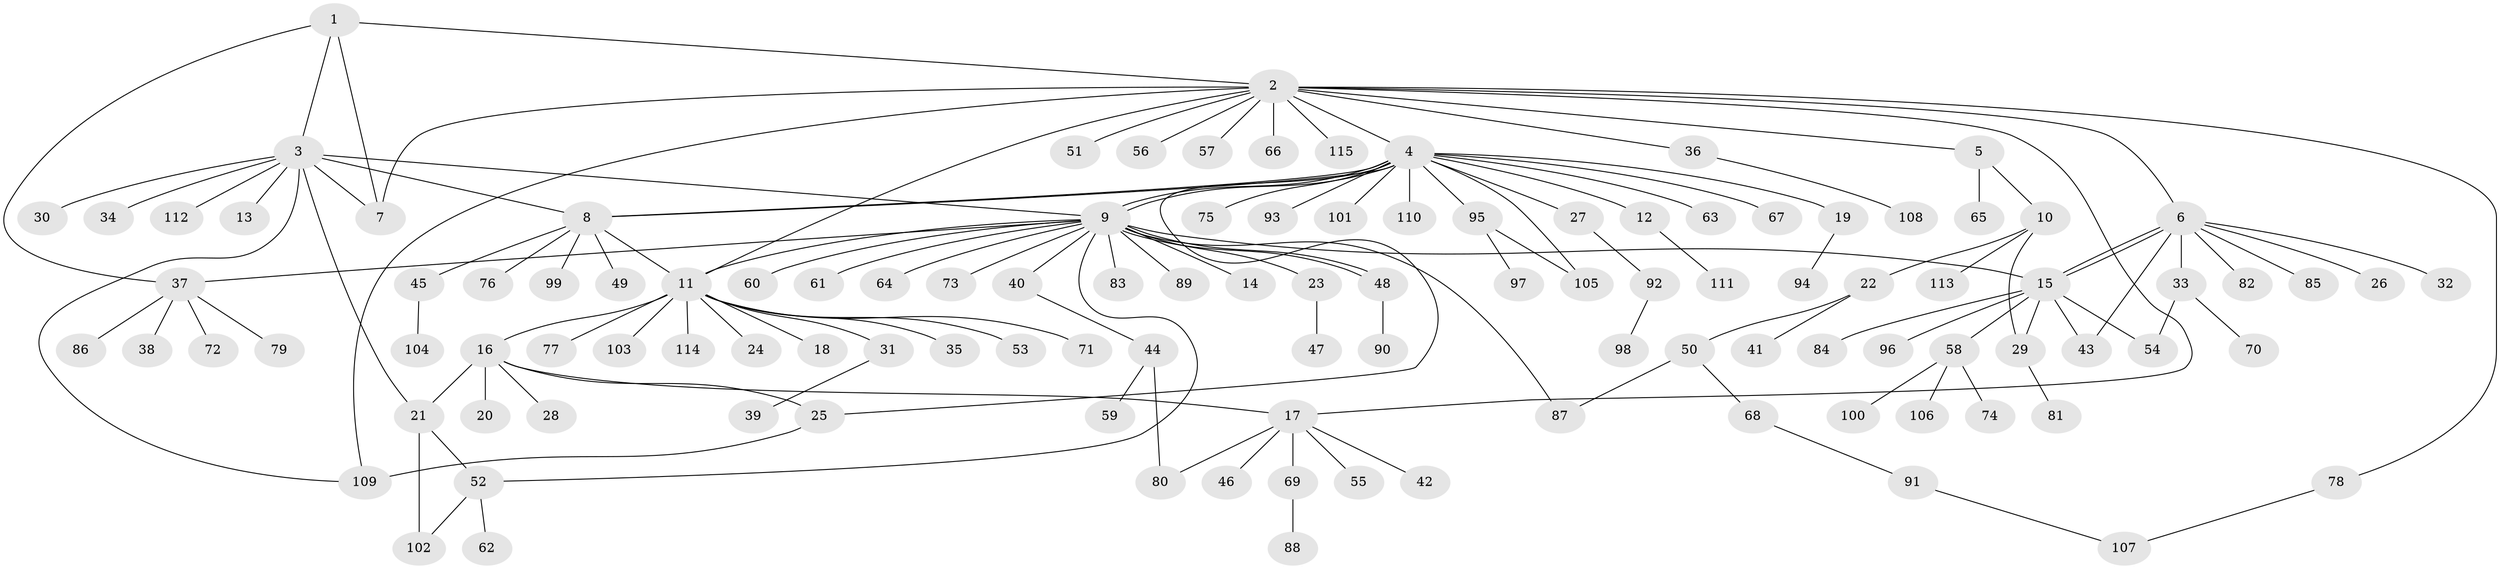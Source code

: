 // coarse degree distribution, {11: 0.021739130434782608, 19: 0.021739130434782608, 8: 0.021739130434782608, 4: 0.043478260869565216, 6: 0.021739130434782608, 2: 0.15217391304347827, 10: 0.021739130434782608, 1: 0.6086956521739131, 7: 0.043478260869565216, 5: 0.021739130434782608, 3: 0.021739130434782608}
// Generated by graph-tools (version 1.1) at 2025/18/03/04/25 18:18:13]
// undirected, 115 vertices, 140 edges
graph export_dot {
graph [start="1"]
  node [color=gray90,style=filled];
  1;
  2;
  3;
  4;
  5;
  6;
  7;
  8;
  9;
  10;
  11;
  12;
  13;
  14;
  15;
  16;
  17;
  18;
  19;
  20;
  21;
  22;
  23;
  24;
  25;
  26;
  27;
  28;
  29;
  30;
  31;
  32;
  33;
  34;
  35;
  36;
  37;
  38;
  39;
  40;
  41;
  42;
  43;
  44;
  45;
  46;
  47;
  48;
  49;
  50;
  51;
  52;
  53;
  54;
  55;
  56;
  57;
  58;
  59;
  60;
  61;
  62;
  63;
  64;
  65;
  66;
  67;
  68;
  69;
  70;
  71;
  72;
  73;
  74;
  75;
  76;
  77;
  78;
  79;
  80;
  81;
  82;
  83;
  84;
  85;
  86;
  87;
  88;
  89;
  90;
  91;
  92;
  93;
  94;
  95;
  96;
  97;
  98;
  99;
  100;
  101;
  102;
  103;
  104;
  105;
  106;
  107;
  108;
  109;
  110;
  111;
  112;
  113;
  114;
  115;
  1 -- 2;
  1 -- 3;
  1 -- 7;
  1 -- 37;
  2 -- 4;
  2 -- 5;
  2 -- 6;
  2 -- 7;
  2 -- 11;
  2 -- 17;
  2 -- 36;
  2 -- 51;
  2 -- 56;
  2 -- 57;
  2 -- 66;
  2 -- 78;
  2 -- 109;
  2 -- 115;
  3 -- 7;
  3 -- 8;
  3 -- 9;
  3 -- 13;
  3 -- 21;
  3 -- 30;
  3 -- 34;
  3 -- 109;
  3 -- 112;
  4 -- 8;
  4 -- 8;
  4 -- 9;
  4 -- 9;
  4 -- 12;
  4 -- 19;
  4 -- 25;
  4 -- 27;
  4 -- 63;
  4 -- 67;
  4 -- 75;
  4 -- 93;
  4 -- 95;
  4 -- 101;
  4 -- 105;
  4 -- 110;
  5 -- 10;
  5 -- 65;
  6 -- 15;
  6 -- 15;
  6 -- 26;
  6 -- 32;
  6 -- 33;
  6 -- 43;
  6 -- 82;
  6 -- 85;
  8 -- 11;
  8 -- 45;
  8 -- 49;
  8 -- 76;
  8 -- 99;
  9 -- 11;
  9 -- 14;
  9 -- 15;
  9 -- 23;
  9 -- 37;
  9 -- 40;
  9 -- 48;
  9 -- 48;
  9 -- 52;
  9 -- 60;
  9 -- 61;
  9 -- 64;
  9 -- 73;
  9 -- 83;
  9 -- 87;
  9 -- 89;
  10 -- 22;
  10 -- 29;
  10 -- 113;
  11 -- 16;
  11 -- 18;
  11 -- 24;
  11 -- 31;
  11 -- 35;
  11 -- 53;
  11 -- 71;
  11 -- 77;
  11 -- 103;
  11 -- 114;
  12 -- 111;
  15 -- 29;
  15 -- 43;
  15 -- 54;
  15 -- 58;
  15 -- 84;
  15 -- 96;
  16 -- 17;
  16 -- 20;
  16 -- 21;
  16 -- 25;
  16 -- 28;
  17 -- 42;
  17 -- 46;
  17 -- 55;
  17 -- 69;
  17 -- 80;
  19 -- 94;
  21 -- 52;
  21 -- 102;
  22 -- 41;
  22 -- 50;
  23 -- 47;
  25 -- 109;
  27 -- 92;
  29 -- 81;
  31 -- 39;
  33 -- 54;
  33 -- 70;
  36 -- 108;
  37 -- 38;
  37 -- 72;
  37 -- 79;
  37 -- 86;
  40 -- 44;
  44 -- 59;
  44 -- 80;
  45 -- 104;
  48 -- 90;
  50 -- 68;
  50 -- 87;
  52 -- 62;
  52 -- 102;
  58 -- 74;
  58 -- 100;
  58 -- 106;
  68 -- 91;
  69 -- 88;
  78 -- 107;
  91 -- 107;
  92 -- 98;
  95 -- 97;
  95 -- 105;
}
